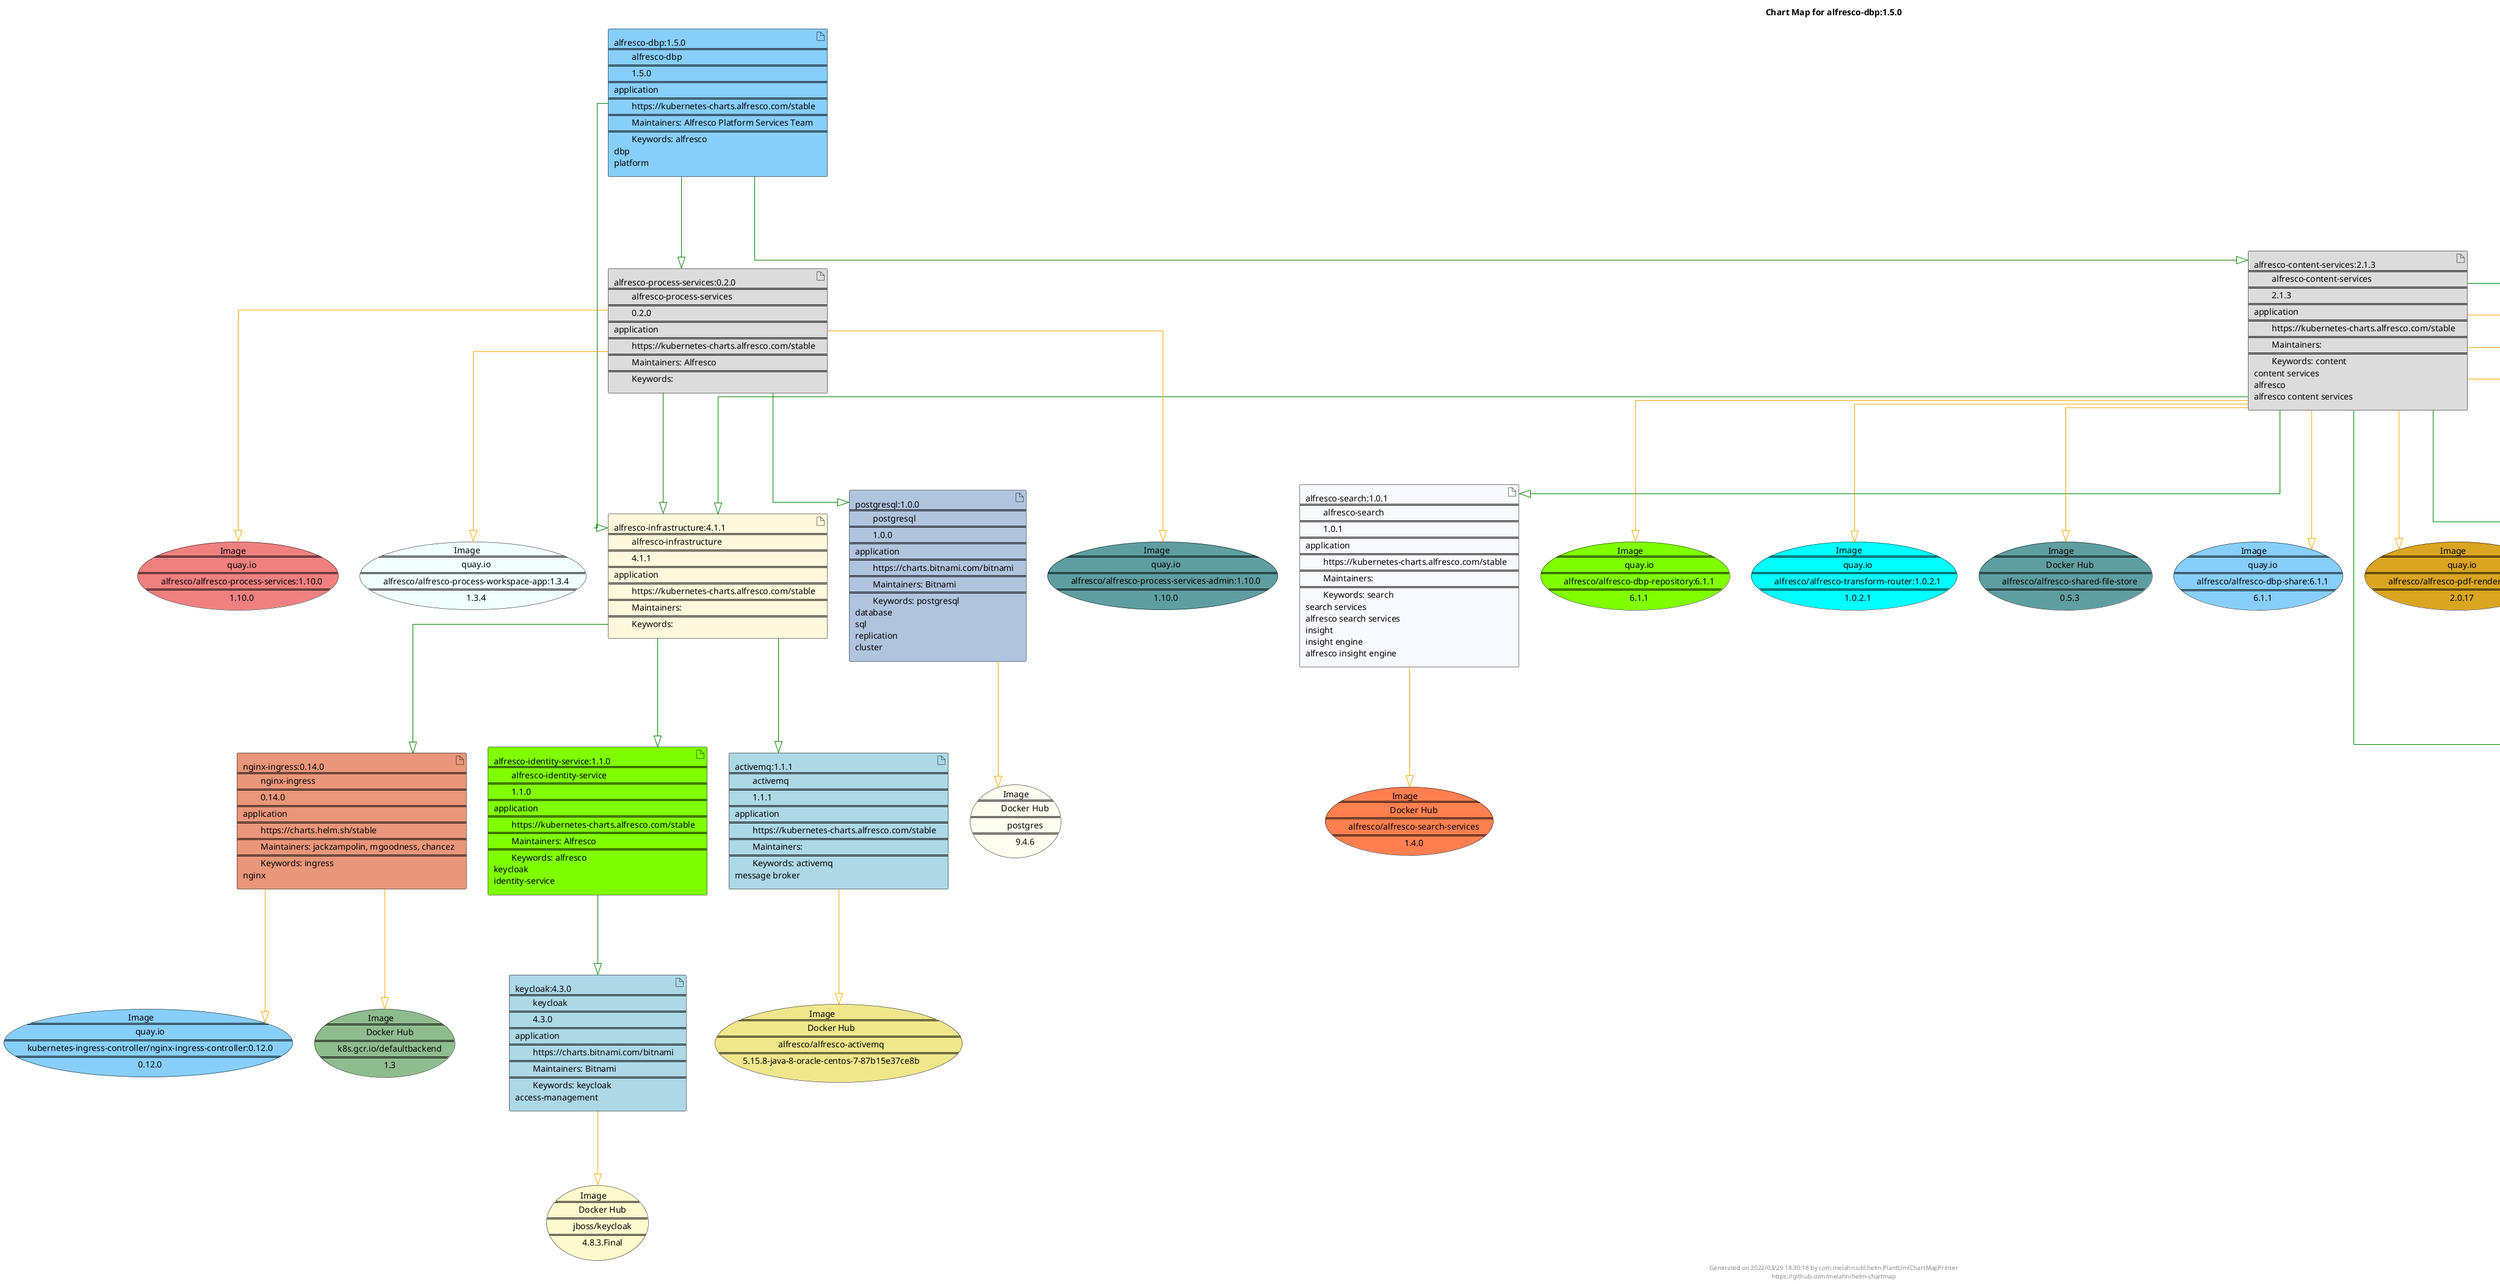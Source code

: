 @startuml
skinparam linetype ortho
skinparam backgroundColor white
skinparam usecaseBorderColor black
skinparam usecaseArrowColor LightSlateGray
skinparam artifactBorderColor black
skinparam artifactArrowColor LightSlateGray

title Chart Map for alfresco-dbp:1.5.0

'There are 13 referenced Helm Charts
artifact "postgresql:0.9.3\n====\n\tpostgresql\n====\n\t0.9.3\n====\napplication\n====\n\thttps://charts.helm.sh/stable\n====\n\tMaintainers: databus23\n====\n\tKeywords: postgresql\npostgres\ndatabase\nsql" as postgresql_0_9_3 #LightSteelBlue
artifact "alfresco-process-services:0.2.0\n====\n\talfresco-process-services\n====\n\t0.2.0\n====\napplication\n====\n\thttps://kubernetes-charts.alfresco.com/stable\n====\n\tMaintainers: Alfresco\n====\n\tKeywords: " as alfresco_process_services_0_2_0 #Gainsboro
artifact "alfresco-sync-service:1.1.1\n====\n\talfresco-sync-service\n====\n\t1.1.1\n====\napplication\n====\n\thttps://kubernetes-charts.alfresco.com/stable\n====\n\tMaintainers: Alfresco Apps Repo Team\n====\n\tKeywords: syncservice\nalfresco\napplication" as alfresco_sync_service_1_1_1 #CadetBlue
artifact "alfresco-digital-workspace:2.2.0\n====\n\talfresco-digital-workspace\n====\n\t2.2.0\n====\napplication\n====\n\thttps://kubernetes-charts.alfresco.com/stable\n====\n\tMaintainers: \n====\n\tKeywords: alfresco\ndigital workspace" as alfresco_digital_workspace_2_2_0 #DodgerBlue
artifact "alfresco-identity-service:1.1.0\n====\n\talfresco-identity-service\n====\n\t1.1.0\n====\napplication\n====\n\thttps://kubernetes-charts.alfresco.com/stable\n====\n\tMaintainers: Alfresco\n====\n\tKeywords: alfresco\nkeycloak\nidentity-service" as alfresco_identity_service_1_1_0 #Chartreuse
artifact "alfresco-dbp:1.5.0\n====\n\talfresco-dbp\n====\n\t1.5.0\n====\napplication\n====\n\thttps://kubernetes-charts.alfresco.com/stable\n====\n\tMaintainers: Alfresco Platform Services Team\n====\n\tKeywords: alfresco\ndbp\nplatform" as alfresco_dbp_1_5_0 #LightSkyBlue
artifact "alfresco-content-services:2.1.3\n====\n\talfresco-content-services\n====\n\t2.1.3\n====\napplication\n====\n\thttps://kubernetes-charts.alfresco.com/stable\n====\n\tMaintainers: \n====\n\tKeywords: content\ncontent services\nalfresco\nalfresco content services" as alfresco_content_services_2_1_3 #Gainsboro
artifact "activemq:1.1.1\n====\n\tactivemq\n====\n\t1.1.1\n====\napplication\n====\n\thttps://kubernetes-charts.alfresco.com/stable\n====\n\tMaintainers: \n====\n\tKeywords: activemq\nmessage broker" as activemq_1_1_1 #LightBlue
artifact "alfresco-infrastructure:4.1.1\n====\n\talfresco-infrastructure\n====\n\t4.1.1\n====\napplication\n====\n\thttps://kubernetes-charts.alfresco.com/stable\n====\n\tMaintainers: \n====\n\tKeywords: " as alfresco_infrastructure_4_1_1 #Cornsilk
artifact "alfresco-search:1.0.1\n====\n\talfresco-search\n====\n\t1.0.1\n====\napplication\n====\n\thttps://kubernetes-charts.alfresco.com/stable\n====\n\tMaintainers: \n====\n\tKeywords: search\nsearch services\nalfresco search services\ninsight\ninsight engine\nalfresco insight engine" as alfresco_search_1_0_1 #GhostWhite
artifact "postgresql:1.0.0\n====\n\tpostgresql\n====\n\t1.0.0\n====\napplication\n====\n\thttps://charts.bitnami.com/bitnami\n====\n\tMaintainers: Bitnami\n====\n\tKeywords: postgresql\ndatabase\nsql\nreplication\ncluster" as postgresql_1_0_0 #LightSteelBlue
artifact "keycloak:4.3.0\n====\n\tkeycloak\n====\n\t4.3.0\n====\napplication\n====\n\thttps://charts.bitnami.com/bitnami\n====\n\tMaintainers: Bitnami\n====\n\tKeywords: keycloak\naccess-management" as keycloak_4_3_0 #LightBlue
artifact "nginx-ingress:0.14.0\n====\n\tnginx-ingress\n====\n\t0.14.0\n====\napplication\n====\n\thttps://charts.helm.sh/stable\n====\n\tMaintainers: jackzampolin, mgoodness, chancez\n====\n\tKeywords: ingress\nnginx" as nginx_ingress_0_14_0 #DarkSalmon

'There are 21 referenced Docker Images
usecase "Image\n====\n\tDocker Hub\n====\n\tpostgres\n====\n\t11.4" as postgres_11_4 #Ivory
usecase "Image\n====\n\tquay.io\n====\n\talfresco/alfresco-digital-workspace:1.3.0\n====\n\t1.3.0" as quay_io_alfresco_alfresco_digital_workspace_1_3_0 #FloralWhite
usecase "Image\n====\n\tDocker Hub\n====\n\tpostgres\n====\n\t10.1" as postgres_10_1 #Ivory
usecase "Image\n====\n\tquay.io\n====\n\talfresco/alfresco-dbp-repository:6.1.1\n====\n\t6.1.1" as quay_io_alfresco_alfresco_dbp_repository_6_1_1 #Chartreuse
usecase "Image\n====\n\tquay.io\n====\n\talfresco/alfresco-transform-router:1.0.2.1\n====\n\t1.0.2.1" as quay_io_alfresco_alfresco_transform_router_1_0_2_1 #Aqua
usecase "Image\n====\n\tquay.io\n====\n\talfresco/alfresco-process-services-admin:1.10.0\n====\n\t1.10.0" as quay_io_alfresco_alfresco_process_services_admin_1_10_0 #CadetBlue
usecase "Image\n====\n\tDocker Hub\n====\n\talfresco/alfresco-shared-file-store\n====\n\t0.5.3" as alfresco_alfresco_shared_file_store_0_5_3 #CadetBlue
usecase "Image\n====\n\tDocker Hub\n====\n\tpostgres\n====\n\t9.4.6" as postgres_9_4_6 #Ivory
usecase "Image\n====\n\tquay.io\n====\n\tkubernetes-ingress-controller/nginx-ingress-controller:0.12.0\n====\n\t0.12.0" as quay_io_kubernetes_ingress_controller_nginx_ingress_controller_0_12_0 #LightSkyBlue
usecase "Image\n====\n\tquay.io\n====\n\talfresco/alfresco-process-services:1.10.0\n====\n\t1.10.0" as quay_io_alfresco_alfresco_process_services_1_10_0 #LightCoral
usecase "Image\n====\n\tquay.io\n====\n\talfresco/alfresco-dbp-share:6.1.1\n====\n\t6.1.1" as quay_io_alfresco_alfresco_dbp_share_6_1_1 #LightSkyBlue
usecase "Image\n====\n\tDocker Hub\n====\n\talfresco/alfresco-activemq\n====\n\t5.15.8-java-8-oracle-centos-7-87b15e37ce8b" as alfresco_alfresco_activemq_5_15_8_java_8_oracle_centos_7_87b15e37ce8b #Khaki
usecase "Image\n====\n\tquay.io\n====\n\talfresco/alfresco-process-workspace-app:1.3.4\n====\n\t1.3.4" as quay_io_alfresco_alfresco_process_workspace_app_1_3_4 #Azure
usecase "Image\n====\n\tquay.io\n====\n\talfresco/alfresco-pdf-renderer:2.0.17\n====\n\t2.0.17" as quay_io_alfresco_alfresco_pdf_renderer_2_0_17 #GoldenRod
usecase "Image\n====\n\tquay.io\n====\n\talfresco/service-sync:3.1.2\n====\n\t3.1.2" as quay_io_alfresco_service_sync_3_1_2 #LightPink
usecase "Image\n====\n\tDocker Hub\n====\n\tjboss/keycloak\n====\n\t4.8.3.Final" as jboss_keycloak_4_8_3_Final #LemonChiffon
usecase "Image\n====\n\tquay.io\n====\n\talfresco/alfresco-imagemagick:2.0.17\n====\n\t2.0.17" as quay_io_alfresco_alfresco_imagemagick_2_0_17 #Cyan
usecase "Image\n====\n\tDocker Hub\n====\n\tk8s.gcr.io/defaultbackend\n====\n\t1.3" as k8s_gcr_io_defaultbackend_1_3 #DarkSeaGreen
usecase "Image\n====\n\tquay.io\n====\n\talfresco/alfresco-tika:2.0.17\n====\n\t2.0.17" as quay_io_alfresco_alfresco_tika_2_0_17 #Khaki
usecase "Image\n====\n\tDocker Hub\n====\n\talfresco/alfresco-search-services\n====\n\t1.4.0" as alfresco_alfresco_search_services_1_4_0 #Coral
usecase "Image\n====\n\tquay.io\n====\n\talfresco/alfresco-libreoffice:2.0.17\n====\n\t2.0.17" as quay_io_alfresco_alfresco_libreoffice_2_0_17 #Khaki

'Chart Dependencies
alfresco_dbp_1_5_0--[#green]-|>alfresco_content_services_2_1_3
alfresco_content_services_2_1_3--[#green]-|>alfresco_infrastructure_4_1_1
alfresco_infrastructure_4_1_1--[#green]-|>activemq_1_1_1
alfresco_infrastructure_4_1_1--[#green]-|>alfresco_identity_service_1_1_0
alfresco_identity_service_1_1_0--[#green]-|>keycloak_4_3_0
alfresco_infrastructure_4_1_1--[#green]-|>nginx_ingress_0_14_0
alfresco_content_services_2_1_3--[#green]-|>alfresco_search_1_0_1
alfresco_content_services_2_1_3--[#green]-|>postgresql_0_9_3
alfresco_content_services_2_1_3--[#green]-|>alfresco_digital_workspace_2_2_0
alfresco_content_services_2_1_3--[#green]-|>alfresco_sync_service_1_1_1
alfresco_sync_service_1_1_1--[#green]-|>postgresql_0_9_3
alfresco_dbp_1_5_0--[#green]-|>alfresco_process_services_0_2_0
alfresco_process_services_0_2_0--[#green]-|>postgresql_1_0_0
alfresco_process_services_0_2_0--[#green]-|>alfresco_infrastructure_4_1_1
alfresco_dbp_1_5_0--[#green]-|>alfresco_infrastructure_4_1_1
postgresql_0_9_3--[#orange]-|>postgres_11_4
postgresql_0_9_3--[#orange]-|>postgres_10_1
alfresco_process_services_0_2_0--[#orange]-|>quay_io_alfresco_alfresco_process_services_admin_1_10_0
alfresco_process_services_0_2_0--[#orange]-|>quay_io_alfresco_alfresco_process_services_1_10_0
alfresco_process_services_0_2_0--[#orange]-|>quay_io_alfresco_alfresco_process_workspace_app_1_3_4
alfresco_sync_service_1_1_1--[#orange]-|>quay_io_alfresco_service_sync_3_1_2
alfresco_digital_workspace_2_2_0--[#orange]-|>quay_io_alfresco_alfresco_digital_workspace_1_3_0
alfresco_content_services_2_1_3--[#orange]-|>quay_io_alfresco_alfresco_tika_2_0_17
alfresco_content_services_2_1_3--[#orange]-|>quay_io_alfresco_alfresco_dbp_repository_6_1_1
alfresco_content_services_2_1_3--[#orange]-|>quay_io_alfresco_alfresco_pdf_renderer_2_0_17
alfresco_content_services_2_1_3--[#orange]-|>alfresco_alfresco_shared_file_store_0_5_3
alfresco_content_services_2_1_3--[#orange]-|>quay_io_alfresco_alfresco_dbp_share_6_1_1
alfresco_content_services_2_1_3--[#orange]-|>quay_io_alfresco_alfresco_transform_router_1_0_2_1
alfresco_content_services_2_1_3--[#orange]-|>quay_io_alfresco_alfresco_imagemagick_2_0_17
alfresco_content_services_2_1_3--[#orange]-|>quay_io_alfresco_alfresco_libreoffice_2_0_17
activemq_1_1_1--[#orange]-|>alfresco_alfresco_activemq_5_15_8_java_8_oracle_centos_7_87b15e37ce8b
alfresco_search_1_0_1--[#orange]-|>alfresco_alfresco_search_services_1_4_0
postgresql_1_0_0--[#orange]-|>postgres_9_4_6
keycloak_4_3_0--[#orange]-|>jboss_keycloak_4_8_3_Final
nginx_ingress_0_14_0--[#orange]-|>k8s_gcr_io_defaultbackend_1_3
nginx_ingress_0_14_0--[#orange]-|>quay_io_kubernetes_ingress_controller_nginx_ingress_controller_0_12_0

center footer Generated on 2022/03/29 18:30:18 by com.melahn.util.helm.PlantUmlChartMapPrinter\nhttps://github.com/melahn/helm-chartmap
@enduml

